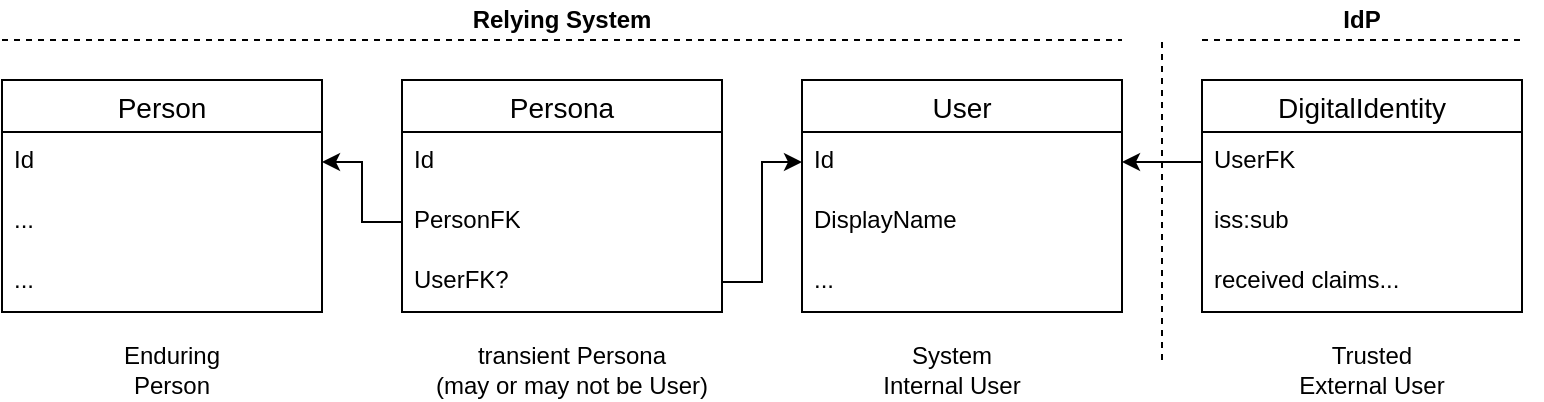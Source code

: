 <mxfile version="22.1.18" type="device">
  <diagram name="Page-1" id="wmFYJCONU6KyqQWtbE9K">
    <mxGraphModel dx="794" dy="511" grid="1" gridSize="10" guides="1" tooltips="1" connect="1" arrows="1" fold="1" page="1" pageScale="1" pageWidth="850" pageHeight="1100" math="0" shadow="0">
      <root>
        <mxCell id="0" />
        <mxCell id="1" parent="0" />
        <mxCell id="IenCMPiQ3KoK8C5uor2I-3" value="DigitalIdentity" style="swimlane;fontStyle=0;childLayout=stackLayout;horizontal=1;startSize=26;horizontalStack=0;resizeParent=1;resizeParentMax=0;resizeLast=0;collapsible=0;marginBottom=0;align=center;fontSize=14;" parent="1" vertex="1">
          <mxGeometry x="640" y="80" width="160" height="116" as="geometry" />
        </mxCell>
        <mxCell id="IenCMPiQ3KoK8C5uor2I-5" value="UserFK" style="text;strokeColor=none;fillColor=none;spacingLeft=4;spacingRight=4;overflow=hidden;rotatable=0;points=[[0,0.5],[1,0.5]];portConstraint=eastwest;fontSize=12;whiteSpace=wrap;html=1;" parent="IenCMPiQ3KoK8C5uor2I-3" vertex="1">
          <mxGeometry y="26" width="160" height="30" as="geometry" />
        </mxCell>
        <mxCell id="IenCMPiQ3KoK8C5uor2I-6" value="iss:sub" style="text;strokeColor=none;fillColor=none;spacingLeft=4;spacingRight=4;overflow=hidden;rotatable=0;points=[[0,0.5],[1,0.5]];portConstraint=eastwest;fontSize=12;whiteSpace=wrap;html=1;" parent="IenCMPiQ3KoK8C5uor2I-3" vertex="1">
          <mxGeometry y="56" width="160" height="30" as="geometry" />
        </mxCell>
        <mxCell id="IenCMPiQ3KoK8C5uor2I-7" value="received claims..." style="text;strokeColor=none;fillColor=none;spacingLeft=4;spacingRight=4;overflow=hidden;rotatable=0;points=[[0,0.5],[1,0.5]];portConstraint=eastwest;fontSize=12;whiteSpace=wrap;html=1;" parent="IenCMPiQ3KoK8C5uor2I-3" vertex="1">
          <mxGeometry y="86" width="160" height="30" as="geometry" />
        </mxCell>
        <mxCell id="IenCMPiQ3KoK8C5uor2I-8" value="User" style="swimlane;fontStyle=0;childLayout=stackLayout;horizontal=1;startSize=26;horizontalStack=0;resizeParent=1;resizeParentMax=0;resizeLast=0;collapsible=0;marginBottom=0;align=center;fontSize=14;" parent="1" vertex="1">
          <mxGeometry x="440" y="80" width="160" height="116" as="geometry" />
        </mxCell>
        <mxCell id="IenCMPiQ3KoK8C5uor2I-9" value="Id" style="text;strokeColor=none;fillColor=none;spacingLeft=4;spacingRight=4;overflow=hidden;rotatable=0;points=[[0,0.5],[1,0.5]];portConstraint=eastwest;fontSize=12;whiteSpace=wrap;html=1;" parent="IenCMPiQ3KoK8C5uor2I-8" vertex="1">
          <mxGeometry y="26" width="160" height="30" as="geometry" />
        </mxCell>
        <mxCell id="IenCMPiQ3KoK8C5uor2I-11" value="DisplayName" style="text;strokeColor=none;fillColor=none;spacingLeft=4;spacingRight=4;overflow=hidden;rotatable=0;points=[[0,0.5],[1,0.5]];portConstraint=eastwest;fontSize=12;whiteSpace=wrap;html=1;" parent="IenCMPiQ3KoK8C5uor2I-8" vertex="1">
          <mxGeometry y="56" width="160" height="30" as="geometry" />
        </mxCell>
        <mxCell id="IenCMPiQ3KoK8C5uor2I-17" value="..." style="text;strokeColor=none;fillColor=none;spacingLeft=4;spacingRight=4;overflow=hidden;rotatable=0;points=[[0,0.5],[1,0.5]];portConstraint=eastwest;fontSize=12;whiteSpace=wrap;html=1;" parent="IenCMPiQ3KoK8C5uor2I-8" vertex="1">
          <mxGeometry y="86" width="160" height="30" as="geometry" />
        </mxCell>
        <mxCell id="IenCMPiQ3KoK8C5uor2I-12" value="Persona" style="swimlane;fontStyle=0;childLayout=stackLayout;horizontal=1;startSize=26;horizontalStack=0;resizeParent=1;resizeParentMax=0;resizeLast=0;collapsible=0;marginBottom=0;align=center;fontSize=14;" parent="1" vertex="1">
          <mxGeometry x="240" y="80" width="160" height="116" as="geometry" />
        </mxCell>
        <mxCell id="IenCMPiQ3KoK8C5uor2I-13" value="Id" style="text;strokeColor=none;fillColor=none;spacingLeft=4;spacingRight=4;overflow=hidden;rotatable=0;points=[[0,0.5],[1,0.5]];portConstraint=eastwest;fontSize=12;whiteSpace=wrap;html=1;" parent="IenCMPiQ3KoK8C5uor2I-12" vertex="1">
          <mxGeometry y="26" width="160" height="30" as="geometry" />
        </mxCell>
        <mxCell id="IenCMPiQ3KoK8C5uor2I-14" value="PersonFK" style="text;strokeColor=none;fillColor=none;spacingLeft=4;spacingRight=4;overflow=hidden;rotatable=0;points=[[0,0.5],[1,0.5]];portConstraint=eastwest;fontSize=12;whiteSpace=wrap;html=1;" parent="IenCMPiQ3KoK8C5uor2I-12" vertex="1">
          <mxGeometry y="56" width="160" height="30" as="geometry" />
        </mxCell>
        <mxCell id="IenCMPiQ3KoK8C5uor2I-21" value="UserFK?" style="text;strokeColor=none;fillColor=none;spacingLeft=4;spacingRight=4;overflow=hidden;rotatable=0;points=[[0,0.5],[1,0.5]];portConstraint=eastwest;fontSize=12;whiteSpace=wrap;html=1;" parent="IenCMPiQ3KoK8C5uor2I-12" vertex="1">
          <mxGeometry y="86" width="160" height="30" as="geometry" />
        </mxCell>
        <mxCell id="IenCMPiQ3KoK8C5uor2I-15" style="edgeStyle=orthogonalEdgeStyle;rounded=0;orthogonalLoop=1;jettySize=auto;html=1;exitX=1;exitY=0.5;exitDx=0;exitDy=0;" parent="1" source="IenCMPiQ3KoK8C5uor2I-21" target="IenCMPiQ3KoK8C5uor2I-9" edge="1">
          <mxGeometry relative="1" as="geometry" />
        </mxCell>
        <mxCell id="IenCMPiQ3KoK8C5uor2I-16" style="edgeStyle=orthogonalEdgeStyle;rounded=0;orthogonalLoop=1;jettySize=auto;html=1;entryX=1;entryY=0.5;entryDx=0;entryDy=0;" parent="1" source="IenCMPiQ3KoK8C5uor2I-5" target="IenCMPiQ3KoK8C5uor2I-9" edge="1">
          <mxGeometry relative="1" as="geometry" />
        </mxCell>
        <mxCell id="IenCMPiQ3KoK8C5uor2I-18" value="Person" style="swimlane;fontStyle=0;childLayout=stackLayout;horizontal=1;startSize=26;horizontalStack=0;resizeParent=1;resizeParentMax=0;resizeLast=0;collapsible=0;marginBottom=0;align=center;fontSize=14;" parent="1" vertex="1">
          <mxGeometry x="40" y="80" width="160" height="116" as="geometry" />
        </mxCell>
        <mxCell id="IenCMPiQ3KoK8C5uor2I-19" value="Id" style="text;strokeColor=none;fillColor=none;spacingLeft=4;spacingRight=4;overflow=hidden;rotatable=0;points=[[0,0.5],[1,0.5]];portConstraint=eastwest;fontSize=12;whiteSpace=wrap;html=1;" parent="IenCMPiQ3KoK8C5uor2I-18" vertex="1">
          <mxGeometry y="26" width="160" height="30" as="geometry" />
        </mxCell>
        <mxCell id="IenCMPiQ3KoK8C5uor2I-20" value="..." style="text;strokeColor=none;fillColor=none;spacingLeft=4;spacingRight=4;overflow=hidden;rotatable=0;points=[[0,0.5],[1,0.5]];portConstraint=eastwest;fontSize=12;whiteSpace=wrap;html=1;" parent="IenCMPiQ3KoK8C5uor2I-18" vertex="1">
          <mxGeometry y="56" width="160" height="30" as="geometry" />
        </mxCell>
        <mxCell id="IenCMPiQ3KoK8C5uor2I-23" value="..." style="text;strokeColor=none;fillColor=none;spacingLeft=4;spacingRight=4;overflow=hidden;rotatable=0;points=[[0,0.5],[1,0.5]];portConstraint=eastwest;fontSize=12;whiteSpace=wrap;html=1;" parent="IenCMPiQ3KoK8C5uor2I-18" vertex="1">
          <mxGeometry y="86" width="160" height="30" as="geometry" />
        </mxCell>
        <mxCell id="IenCMPiQ3KoK8C5uor2I-22" style="edgeStyle=orthogonalEdgeStyle;rounded=0;orthogonalLoop=1;jettySize=auto;html=1;exitX=0;exitY=0.5;exitDx=0;exitDy=0;entryX=1;entryY=0.5;entryDx=0;entryDy=0;" parent="1" source="IenCMPiQ3KoK8C5uor2I-14" target="IenCMPiQ3KoK8C5uor2I-19" edge="1">
          <mxGeometry relative="1" as="geometry" />
        </mxCell>
        <mxCell id="IenCMPiQ3KoK8C5uor2I-24" value="System &lt;br&gt;Internal User" style="text;html=1;strokeColor=none;fillColor=none;align=center;verticalAlign=middle;whiteSpace=wrap;rounded=0;" parent="1" vertex="1">
          <mxGeometry x="430" y="210" width="170" height="30" as="geometry" />
        </mxCell>
        <mxCell id="IenCMPiQ3KoK8C5uor2I-25" value="transient Persona &lt;br&gt;(may or may not be User)" style="text;html=1;strokeColor=none;fillColor=none;align=center;verticalAlign=middle;whiteSpace=wrap;rounded=0;" parent="1" vertex="1">
          <mxGeometry x="240" y="210" width="170" height="30" as="geometry" />
        </mxCell>
        <mxCell id="IenCMPiQ3KoK8C5uor2I-26" value="Trusted &lt;br&gt;External User" style="text;html=1;strokeColor=none;fillColor=none;align=center;verticalAlign=middle;whiteSpace=wrap;rounded=0;" parent="1" vertex="1">
          <mxGeometry x="640" y="210" width="170" height="30" as="geometry" />
        </mxCell>
        <mxCell id="IenCMPiQ3KoK8C5uor2I-27" value="Enduring &lt;br&gt;Person" style="text;html=1;strokeColor=none;fillColor=none;align=center;verticalAlign=middle;whiteSpace=wrap;rounded=0;" parent="1" vertex="1">
          <mxGeometry x="40" y="210" width="170" height="30" as="geometry" />
        </mxCell>
        <mxCell id="IenCMPiQ3KoK8C5uor2I-28" value="" style="endArrow=none;dashed=1;html=1;rounded=0;" parent="1" edge="1">
          <mxGeometry width="50" height="50" relative="1" as="geometry">
            <mxPoint x="620" y="220" as="sourcePoint" />
            <mxPoint x="620" y="60" as="targetPoint" />
          </mxGeometry>
        </mxCell>
        <mxCell id="IenCMPiQ3KoK8C5uor2I-29" value="Relying System" style="text;html=1;strokeColor=none;fillColor=none;align=center;verticalAlign=middle;whiteSpace=wrap;rounded=0;fontStyle=1" parent="1" vertex="1">
          <mxGeometry x="240" y="40" width="160" height="20" as="geometry" />
        </mxCell>
        <mxCell id="IenCMPiQ3KoK8C5uor2I-30" value="IdP" style="text;html=1;strokeColor=none;fillColor=none;align=center;verticalAlign=middle;whiteSpace=wrap;rounded=0;fontStyle=1" parent="1" vertex="1">
          <mxGeometry x="640" y="40" width="160" height="20" as="geometry" />
        </mxCell>
        <mxCell id="IenCMPiQ3KoK8C5uor2I-32" value="" style="endArrow=none;dashed=1;html=1;rounded=0;" parent="1" edge="1">
          <mxGeometry width="50" height="50" relative="1" as="geometry">
            <mxPoint x="40" y="60" as="sourcePoint" />
            <mxPoint x="600" y="60" as="targetPoint" />
          </mxGeometry>
        </mxCell>
        <mxCell id="IenCMPiQ3KoK8C5uor2I-33" value="" style="endArrow=none;dashed=1;html=1;rounded=0;" parent="1" edge="1">
          <mxGeometry width="50" height="50" relative="1" as="geometry">
            <mxPoint x="640" y="60" as="sourcePoint" />
            <mxPoint x="800" y="60" as="targetPoint" />
          </mxGeometry>
        </mxCell>
      </root>
    </mxGraphModel>
  </diagram>
</mxfile>
